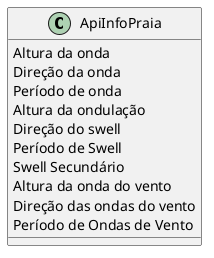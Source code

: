 @startuml class
class ApiInfoPraia {
  Altura da onda
  Direção da onda
  Período de onda
  Altura da ondulação
  Direção do swell
  Período de Swell
  Swell Secundário
  Altura da onda do vento
  Direção das ondas do vento
  Período de Ondas de Vento
}
@enduml